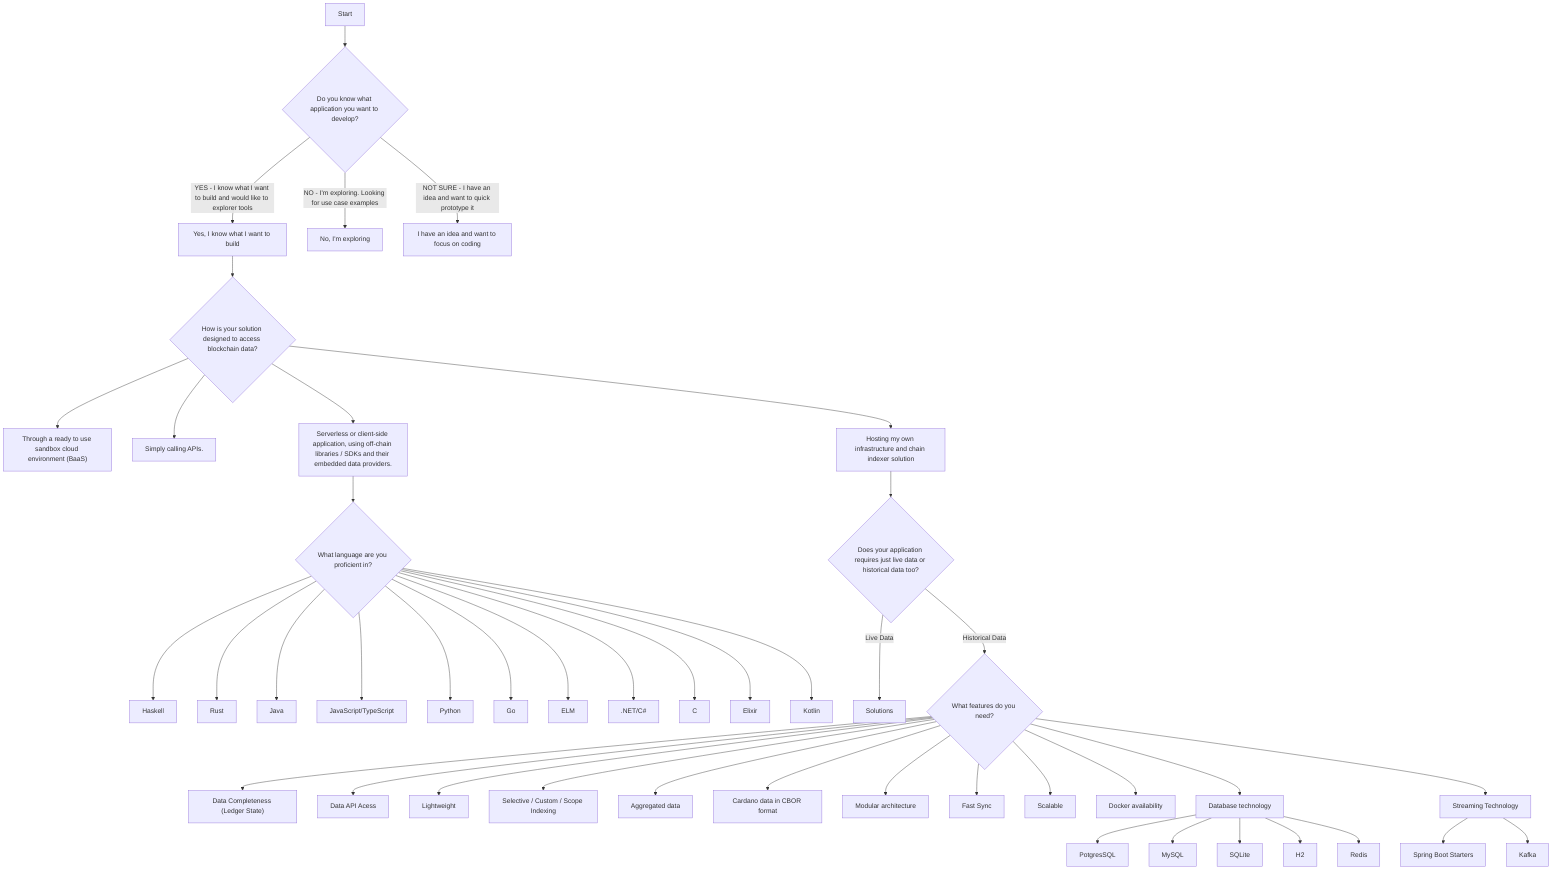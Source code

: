 flowchart TD
    A["Start"] --> B1{"Do you know what application you want to develop?"}
    B1 -- YES - I know what I want to build and would like to explorer tools --> C1["Yes, I know what I want to build"]
    B1 -- NO - I'm exploring. Looking for use case examples --> C2@{ label: "No, I'm exploring" }
    B1 -- NOT SURE - I have an idea and want to quick prototype it --> C3["I have an idea and want to focus on coding"]
    C1 --> D1{"How is your solution designed to access blockchain data?"}
    D1 --> E1["Through a ready to use sandbox cloud environment (BaaS)"] & E2["Simply calling APIs."] & E3["Serverless or client-side application, using off-chain libraries / SDKs and their embedded data providers."] & E4["Hosting my own infrastructure and chain indexer solution"]
    E3 --> F1{"What language are you proficient in?"}
    F1 --> G1["Haskell"] & G2["Rust"] & G3["Java"] & G4["JavaScript/TypeScript"] & G5["Python"] & G6["Go"] & G7["ELM"] & G8[".NET/C#"] & G9["C"] & G10["Elixir"] & G11["Kotlin"]
    E4 --> BB1{"Does your application requires just live data or historical data too?"}
    BB1 -- Live Data --> AB1["Solutions"]
    BB1 -- Historical Data --> AB2{"What features do you need?"}
    AB2 --> AB3["Data Completeness (Ledger State)"] & AB4["Data API Acess"] & AB5["Lightweight"] & AB6["Selective / Custom / Scope Indexing"] & AB7["Aggregated data"] & AB8["Cardano data in CBOR format"] & AB9["Modular architecture"] & AB10["Fast Sync"] & AB11["Scalable"] & AB12["Docker availability"] & AB13["Database technology"] & AB14["Streaming Technology"]
    AB13 --> AD36["PotgresSQL"] & AD37["MySQL"] & AD38["SQLite"] & AD39["H2"] & AD40["Redis"]
    AB14 --> AE9["Spring Boot Starters"] & AE10["Kafka"]

    C2@{ shape: rect}
    click C2 "https://github.com/cardano-foundation/cardano-template-and-ecosystem-monitoring"
    click C3 "https://demeter.run/"

    click E1 "https://demeter.run/"
    click E2 "simplyCallingAPI"

    click AB1 "liveData"

    click G1 "haskell"
    click G2 "rust"
    click G3 "java"
    click G4 "javaScript-TypeScript"
    click G5 "python"
    click G6 "go"
    click G7 "elm"
    click G8 "NET-CSharp"
    click G9 "C"
    click G10 "elixir"
    click G11 "kotlin"

    click AB3 "dataCompletness-LedgerState"
    click AB4 "APIAccess"
    click AB5 "lightweight"
    click AB6 "customIndex"
    click AB7 "aggregatedData"
    click AB8 "cardanoDatainCBORFormat"
    click AB9 "modularArchitecture"
    click AB10 "fastSync"
    click AB11 "scalable"
    click AB12 "dockerAvailability"

    click AD36 "databaseTechnology/PostgreSQL"
    click AD37 "databaseTechnology/MySQL"
    click AD38 "databaseTechnology/SQLite"
    click AD39 "databaseTechnology/H2"
    click AD40 "databaseTechnology/redis"

    click AE9 "streamingTechnology/springBootStarters"